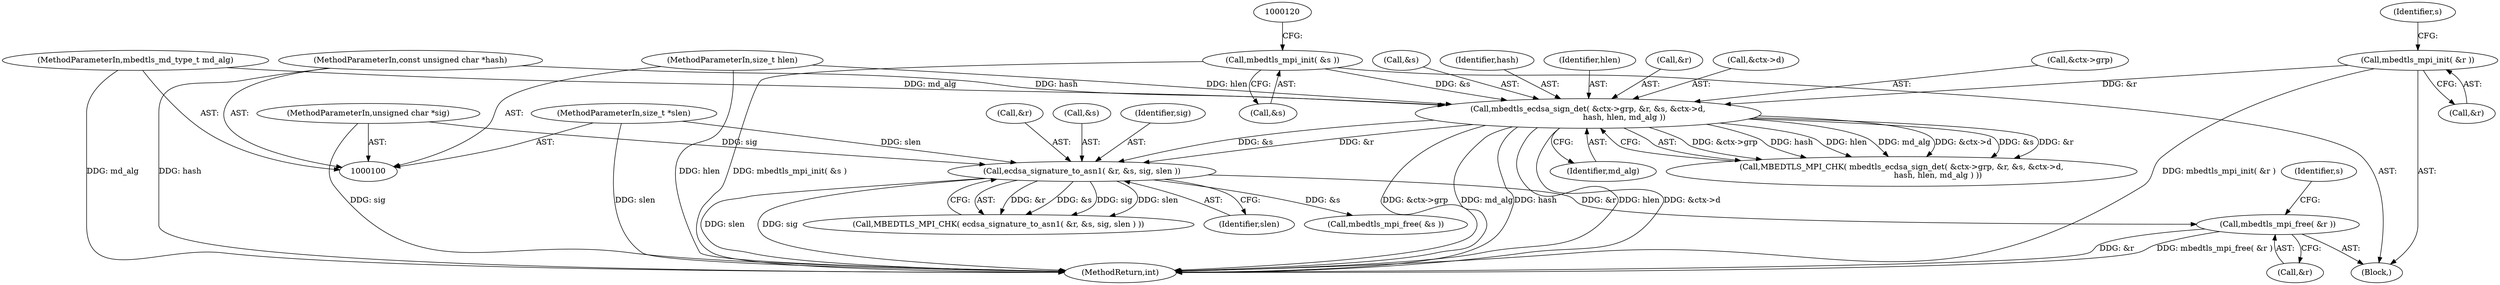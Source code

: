 digraph "1_mbedtls_298a43a77ec0ed2c19a8c924ddd8571ef3e65dfd_1@API" {
"1000151" [label="(Call,mbedtls_mpi_free( &r ))"];
"1000143" [label="(Call,ecdsa_signature_to_asn1( &r, &s, sig, slen ))"];
"1000126" [label="(Call,mbedtls_ecdsa_sign_det( &ctx->grp, &r, &s, &ctx->d,\n                             hash, hlen, md_alg ))"];
"1000113" [label="(Call,mbedtls_mpi_init( &r ))"];
"1000116" [label="(Call,mbedtls_mpi_init( &s ))"];
"1000103" [label="(MethodParameterIn,const unsigned char *hash)"];
"1000104" [label="(MethodParameterIn,size_t hlen)"];
"1000102" [label="(MethodParameterIn,mbedtls_md_type_t md_alg)"];
"1000105" [label="(MethodParameterIn,unsigned char *sig)"];
"1000106" [label="(MethodParameterIn,size_t *slen)"];
"1000151" [label="(Call,mbedtls_mpi_free( &r ))"];
"1000109" [label="(Block,)"];
"1000117" [label="(Call,&s)"];
"1000143" [label="(Call,ecdsa_signature_to_asn1( &r, &s, sig, slen ))"];
"1000154" [label="(Call,mbedtls_mpi_free( &s ))"];
"1000141" [label="(Identifier,md_alg)"];
"1000142" [label="(Call,MBEDTLS_MPI_CHK( ecdsa_signature_to_asn1( &r, &s, sig, slen ) ))"];
"1000116" [label="(Call,mbedtls_mpi_init( &s ))"];
"1000118" [label="(Identifier,s)"];
"1000105" [label="(MethodParameterIn,unsigned char *sig)"];
"1000159" [label="(MethodReturn,int)"];
"1000133" [label="(Call,&s)"];
"1000139" [label="(Identifier,hash)"];
"1000140" [label="(Identifier,hlen)"];
"1000144" [label="(Call,&r)"];
"1000131" [label="(Call,&r)"];
"1000103" [label="(MethodParameterIn,const unsigned char *hash)"];
"1000102" [label="(MethodParameterIn,mbedtls_md_type_t md_alg)"];
"1000135" [label="(Call,&ctx->d)"];
"1000114" [label="(Call,&r)"];
"1000156" [label="(Identifier,s)"];
"1000125" [label="(Call,MBEDTLS_MPI_CHK( mbedtls_ecdsa_sign_det( &ctx->grp, &r, &s, &ctx->d,\n                             hash, hlen, md_alg ) ))"];
"1000104" [label="(MethodParameterIn,size_t hlen)"];
"1000152" [label="(Call,&r)"];
"1000126" [label="(Call,mbedtls_ecdsa_sign_det( &ctx->grp, &r, &s, &ctx->d,\n                             hash, hlen, md_alg ))"];
"1000113" [label="(Call,mbedtls_mpi_init( &r ))"];
"1000149" [label="(Identifier,slen)"];
"1000106" [label="(MethodParameterIn,size_t *slen)"];
"1000127" [label="(Call,&ctx->grp)"];
"1000146" [label="(Call,&s)"];
"1000148" [label="(Identifier,sig)"];
"1000151" -> "1000109"  [label="AST: "];
"1000151" -> "1000152"  [label="CFG: "];
"1000152" -> "1000151"  [label="AST: "];
"1000156" -> "1000151"  [label="CFG: "];
"1000151" -> "1000159"  [label="DDG: mbedtls_mpi_free( &r )"];
"1000151" -> "1000159"  [label="DDG: &r"];
"1000143" -> "1000151"  [label="DDG: &r"];
"1000143" -> "1000142"  [label="AST: "];
"1000143" -> "1000149"  [label="CFG: "];
"1000144" -> "1000143"  [label="AST: "];
"1000146" -> "1000143"  [label="AST: "];
"1000148" -> "1000143"  [label="AST: "];
"1000149" -> "1000143"  [label="AST: "];
"1000142" -> "1000143"  [label="CFG: "];
"1000143" -> "1000159"  [label="DDG: slen"];
"1000143" -> "1000159"  [label="DDG: sig"];
"1000143" -> "1000142"  [label="DDG: &r"];
"1000143" -> "1000142"  [label="DDG: &s"];
"1000143" -> "1000142"  [label="DDG: sig"];
"1000143" -> "1000142"  [label="DDG: slen"];
"1000126" -> "1000143"  [label="DDG: &r"];
"1000126" -> "1000143"  [label="DDG: &s"];
"1000105" -> "1000143"  [label="DDG: sig"];
"1000106" -> "1000143"  [label="DDG: slen"];
"1000143" -> "1000154"  [label="DDG: &s"];
"1000126" -> "1000125"  [label="AST: "];
"1000126" -> "1000141"  [label="CFG: "];
"1000127" -> "1000126"  [label="AST: "];
"1000131" -> "1000126"  [label="AST: "];
"1000133" -> "1000126"  [label="AST: "];
"1000135" -> "1000126"  [label="AST: "];
"1000139" -> "1000126"  [label="AST: "];
"1000140" -> "1000126"  [label="AST: "];
"1000141" -> "1000126"  [label="AST: "];
"1000125" -> "1000126"  [label="CFG: "];
"1000126" -> "1000159"  [label="DDG: &ctx->grp"];
"1000126" -> "1000159"  [label="DDG: md_alg"];
"1000126" -> "1000159"  [label="DDG: hash"];
"1000126" -> "1000159"  [label="DDG: hlen"];
"1000126" -> "1000159"  [label="DDG: &ctx->d"];
"1000126" -> "1000125"  [label="DDG: &ctx->grp"];
"1000126" -> "1000125"  [label="DDG: hash"];
"1000126" -> "1000125"  [label="DDG: hlen"];
"1000126" -> "1000125"  [label="DDG: md_alg"];
"1000126" -> "1000125"  [label="DDG: &ctx->d"];
"1000126" -> "1000125"  [label="DDG: &s"];
"1000126" -> "1000125"  [label="DDG: &r"];
"1000113" -> "1000126"  [label="DDG: &r"];
"1000116" -> "1000126"  [label="DDG: &s"];
"1000103" -> "1000126"  [label="DDG: hash"];
"1000104" -> "1000126"  [label="DDG: hlen"];
"1000102" -> "1000126"  [label="DDG: md_alg"];
"1000113" -> "1000109"  [label="AST: "];
"1000113" -> "1000114"  [label="CFG: "];
"1000114" -> "1000113"  [label="AST: "];
"1000118" -> "1000113"  [label="CFG: "];
"1000113" -> "1000159"  [label="DDG: mbedtls_mpi_init( &r )"];
"1000116" -> "1000109"  [label="AST: "];
"1000116" -> "1000117"  [label="CFG: "];
"1000117" -> "1000116"  [label="AST: "];
"1000120" -> "1000116"  [label="CFG: "];
"1000116" -> "1000159"  [label="DDG: mbedtls_mpi_init( &s )"];
"1000103" -> "1000100"  [label="AST: "];
"1000103" -> "1000159"  [label="DDG: hash"];
"1000104" -> "1000100"  [label="AST: "];
"1000104" -> "1000159"  [label="DDG: hlen"];
"1000102" -> "1000100"  [label="AST: "];
"1000102" -> "1000159"  [label="DDG: md_alg"];
"1000105" -> "1000100"  [label="AST: "];
"1000105" -> "1000159"  [label="DDG: sig"];
"1000106" -> "1000100"  [label="AST: "];
"1000106" -> "1000159"  [label="DDG: slen"];
}
